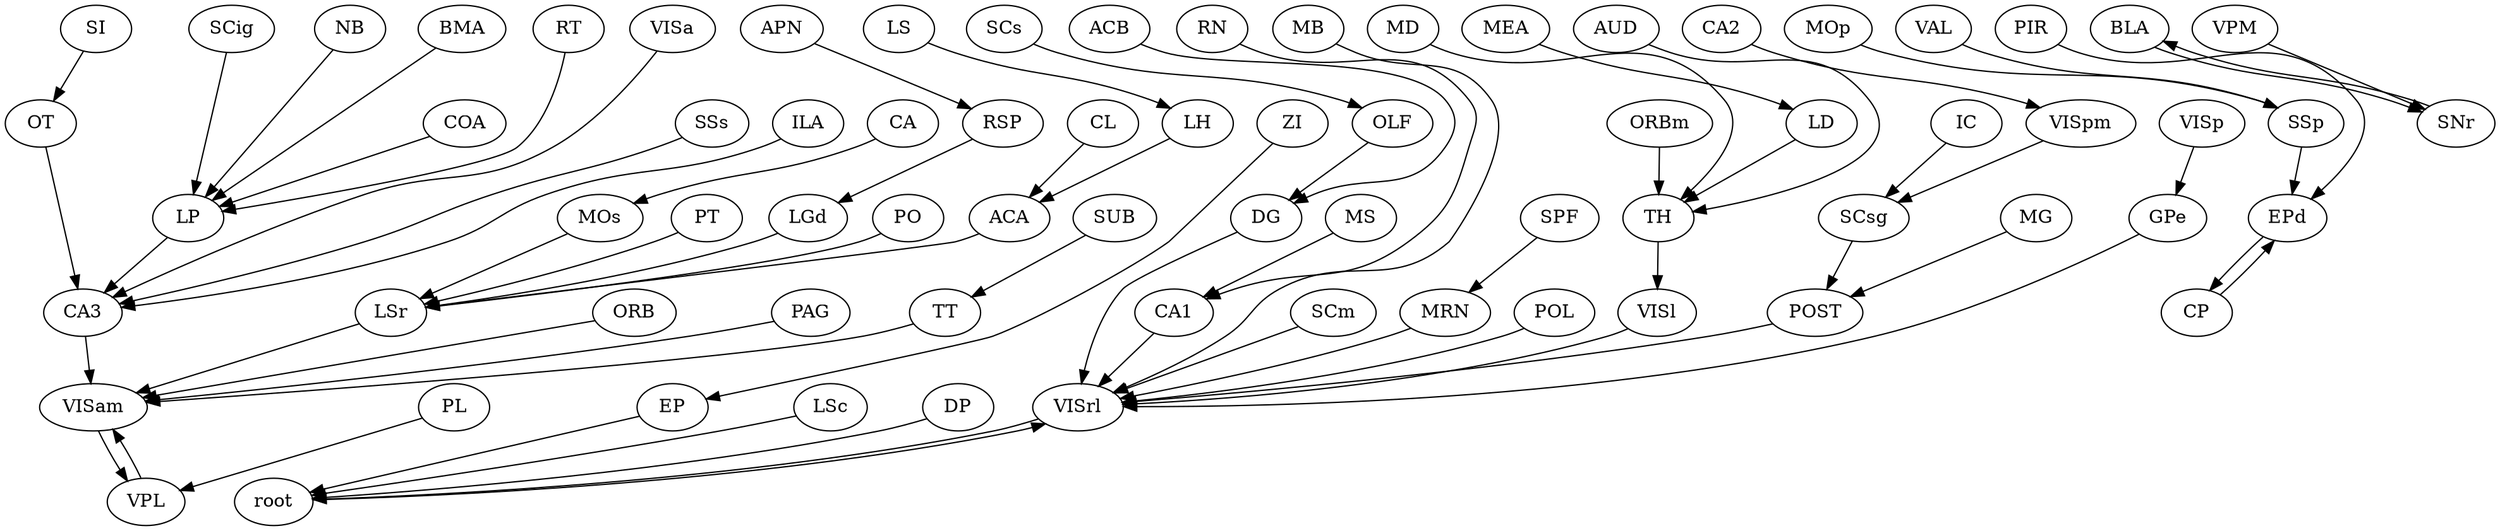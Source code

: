 strict digraph  {
LS [region="basal ganglia"];
MOs [region="non-visual cortex"];
ACA [region="non-visual cortex"];
VISp [region="visual cortex"];
CA3 [region=hippocampal];
SUB [region=hippocampal];
DG [region=hippocampal];
root;
MOp [region="non-visual cortex"];
PT [region=thalamus];
LSc [region="basal ganglia"];
CP [region="basal ganglia"];
LSr [region="basal ganglia"];
LGd [region=thalamus];
PL [region="non-visual cortex"];
MD [region=thalamus];
CA1 [region=hippocampal];
VISam [region="visual cortex"];
LH [region=thalamus];
ZI [region=midbrain];
MB [region=midbrain];
SCm [region=midbrain];
MRN [region=midbrain];
RN [region=midbrain];
SCs [region=midbrain];
MS [region="basal ganglia"];
ORB [region="non-visual cortex"];
PAG [region=midbrain];
RSP [region="non-visual cortex"];
GPe [region="basal ganglia"];
BLA [region="cortical subplate"];
VPM [region=thalamus];
SSs [region="non-visual cortex"];
TH [region=thalamus];
RT [region=thalamus];
VPL [region=thalamus];
LD [region=thalamus];
MEA [region="cortical subplate"];
ACB [region="basal ganglia"];
SI [region="basal ganglia"];
OT [region="basal ganglia"];
SNr [region="basal ganglia"];
POL [region=thalamus];
APN [region=midbrain];
LP [region=thalamus];
VISpm [region="visual cortex"];
VISa [region="visual cortex"];
MG [region=thalamus];
SPF [region=thalamus];
VISl [region="visual cortex"];
POST [region=hippocampal];
VAL [region=thalamus];
SSp [region="non-visual cortex"];
TT;
IC [region=midbrain];
SCsg [region=midbrain];
PO [region=thalamus];
CA2 [region=hippocampal];
SCig [region=midbrain];
ILA [region="non-visual cortex"];
DP [region="non-visual cortex"];
CL [region=thalamus];
NB [region=midbrain];
OLF [region="non-visual cortex"];
EP [region="cortical subplate"];
BMA [region="cortical subplate"];
COA [region="non-visual cortex"];
CA [region=hippocampal];
AUD [region="non-visual cortex"];
PIR [region="non-visual cortex"];
EPd [region="cortical subplate"];
ORBm [region="non-visual cortex"];
VISrl [region="visual cortex"];
LS -> LH  [weight="0.001128394257896728"];
MOs -> LSr  [weight="0.0004674152396133692"];
ACA -> LSr  [weight="0.00041593147544108226"];
VISp -> GPe  [weight="0.0008149780106956892"];
CA3 -> VISam  [weight="0.0007002436005413937"];
SUB -> TT  [weight="0.0008725631735361621"];
DG -> VISrl  [weight="0.0007154417982868603"];
root -> VISrl  [weight="0.0006744862828743751"];
MOp -> SSp  [weight="0.0015490071488285767"];
PT -> LSr  [weight="0.0006140340274065093"];
LSc -> root  [weight="0.0017047593415332734"];
CP -> EPd  [weight="0.001010637027814814"];
LSr -> VISam  [weight="0.0004790856817292413"];
LGd -> LSr  [weight="0.00047442355653770093"];
PL -> VPL  [weight="0.0007836177401072636"];
MD -> TH  [weight="0.0016909293592815362"];
CA1 -> VISrl  [weight="0.0008378459336268538"];
VISam -> VPL  [weight="0.0007838900017466235"];
LH -> ACA  [weight="0.0011273034507393051"];
ZI -> EP  [weight="0.0008355058646741455"];
MB -> VISrl  [weight="0.0007908384283007284"];
SCm -> VISrl  [weight="0.0005659222615311939"];
MRN -> VISrl  [weight="0.0007376317617043361"];
RN -> CA1  [weight="0.0023487032795380712"];
SCs -> OLF  [weight="0.0011159291841102376"];
MS -> CA1  [weight="0.003132245905739586"];
ORB -> VISam  [weight="0.0006629551090363144"];
PAG -> VISam  [weight="0.0006830770820809128"];
RSP -> LGd  [weight="0.0020818658282622123"];
GPe -> VISrl  [weight="0.0006186113006905553"];
BLA -> SNr  [weight="0.0006797576838970687"];
VPM -> SNr  [weight="0.002514466419155504"];
SSs -> CA3  [weight="0.0006308894722380978"];
TH -> VISl  [weight="0.0005370936672157466"];
RT -> LP  [weight="0.0007384295206558501"];
VPL -> VISam  [weight="0.0006646446718921663"];
LD -> TH  [weight="0.0006121835695946706"];
MEA -> LD  [weight="0.0029933558883530036"];
ACB -> DG  [weight="0.0007353018458380301"];
SI -> OT  [weight="0.00161098951882498"];
OT -> CA3  [weight="0.00093027001187419"];
SNr -> BLA  [weight="0.000626925724452219"];
POL -> VISrl  [weight="0.0008155017256559409"];
APN -> RSP  [weight="0.0009616670124063934"];
LP -> CA3  [weight="0.0008795096437216386"];
VISpm -> SCsg  [weight="0.0007558562974321755"];
VISa -> CA3  [weight="0.0005205501451885944"];
MG -> POST  [weight="0.0010784783333494048"];
SPF -> MRN  [weight="0.0019616128222932983"];
VISl -> VISrl  [weight="0.0005859818384409342"];
POST -> VISrl  [weight="0.0004749842339526445"];
VAL -> SSp  [weight="0.0016351292149826336"];
SSp -> EPd  [weight="0.0032984756452701775"];
TT -> VISam  [weight="0.0008492417449674578"];
IC -> SCsg  [weight="0.0009630917203081083"];
SCsg -> POST  [weight="0.0003902284552933576"];
PO -> LSr  [weight="0.000499204626788705"];
CA2 -> VISpm  [weight="0.00024604702561738327"];
SCig -> LP  [weight="0.0013597491101168906"];
ILA -> CA3  [weight="0.000676583216931066"];
DP -> root  [weight="0.0010783331164786923"];
CL -> ACA  [weight="0.0004886814782382859"];
NB -> LP  [weight="0.002291534003295666"];
OLF -> DG  [weight="0.0007669090752418932"];
EP -> root  [weight="0.0005667121579523455"];
BMA -> LP  [weight="0.00045292672384086787"];
COA -> LP  [weight="0.000557167042364695"];
CA -> MOs  [weight="0.0005040148451789297"];
AUD -> TH  [weight="0.0007123178699570928"];
PIR -> EPd  [weight="0.0017914268716787175"];
EPd -> CP  [weight="0.0008169294587836108"];
ORBm -> TH  [weight="0.0004532009315090946"];
VISrl -> root  [weight="0.0006558113084112975"];
}
